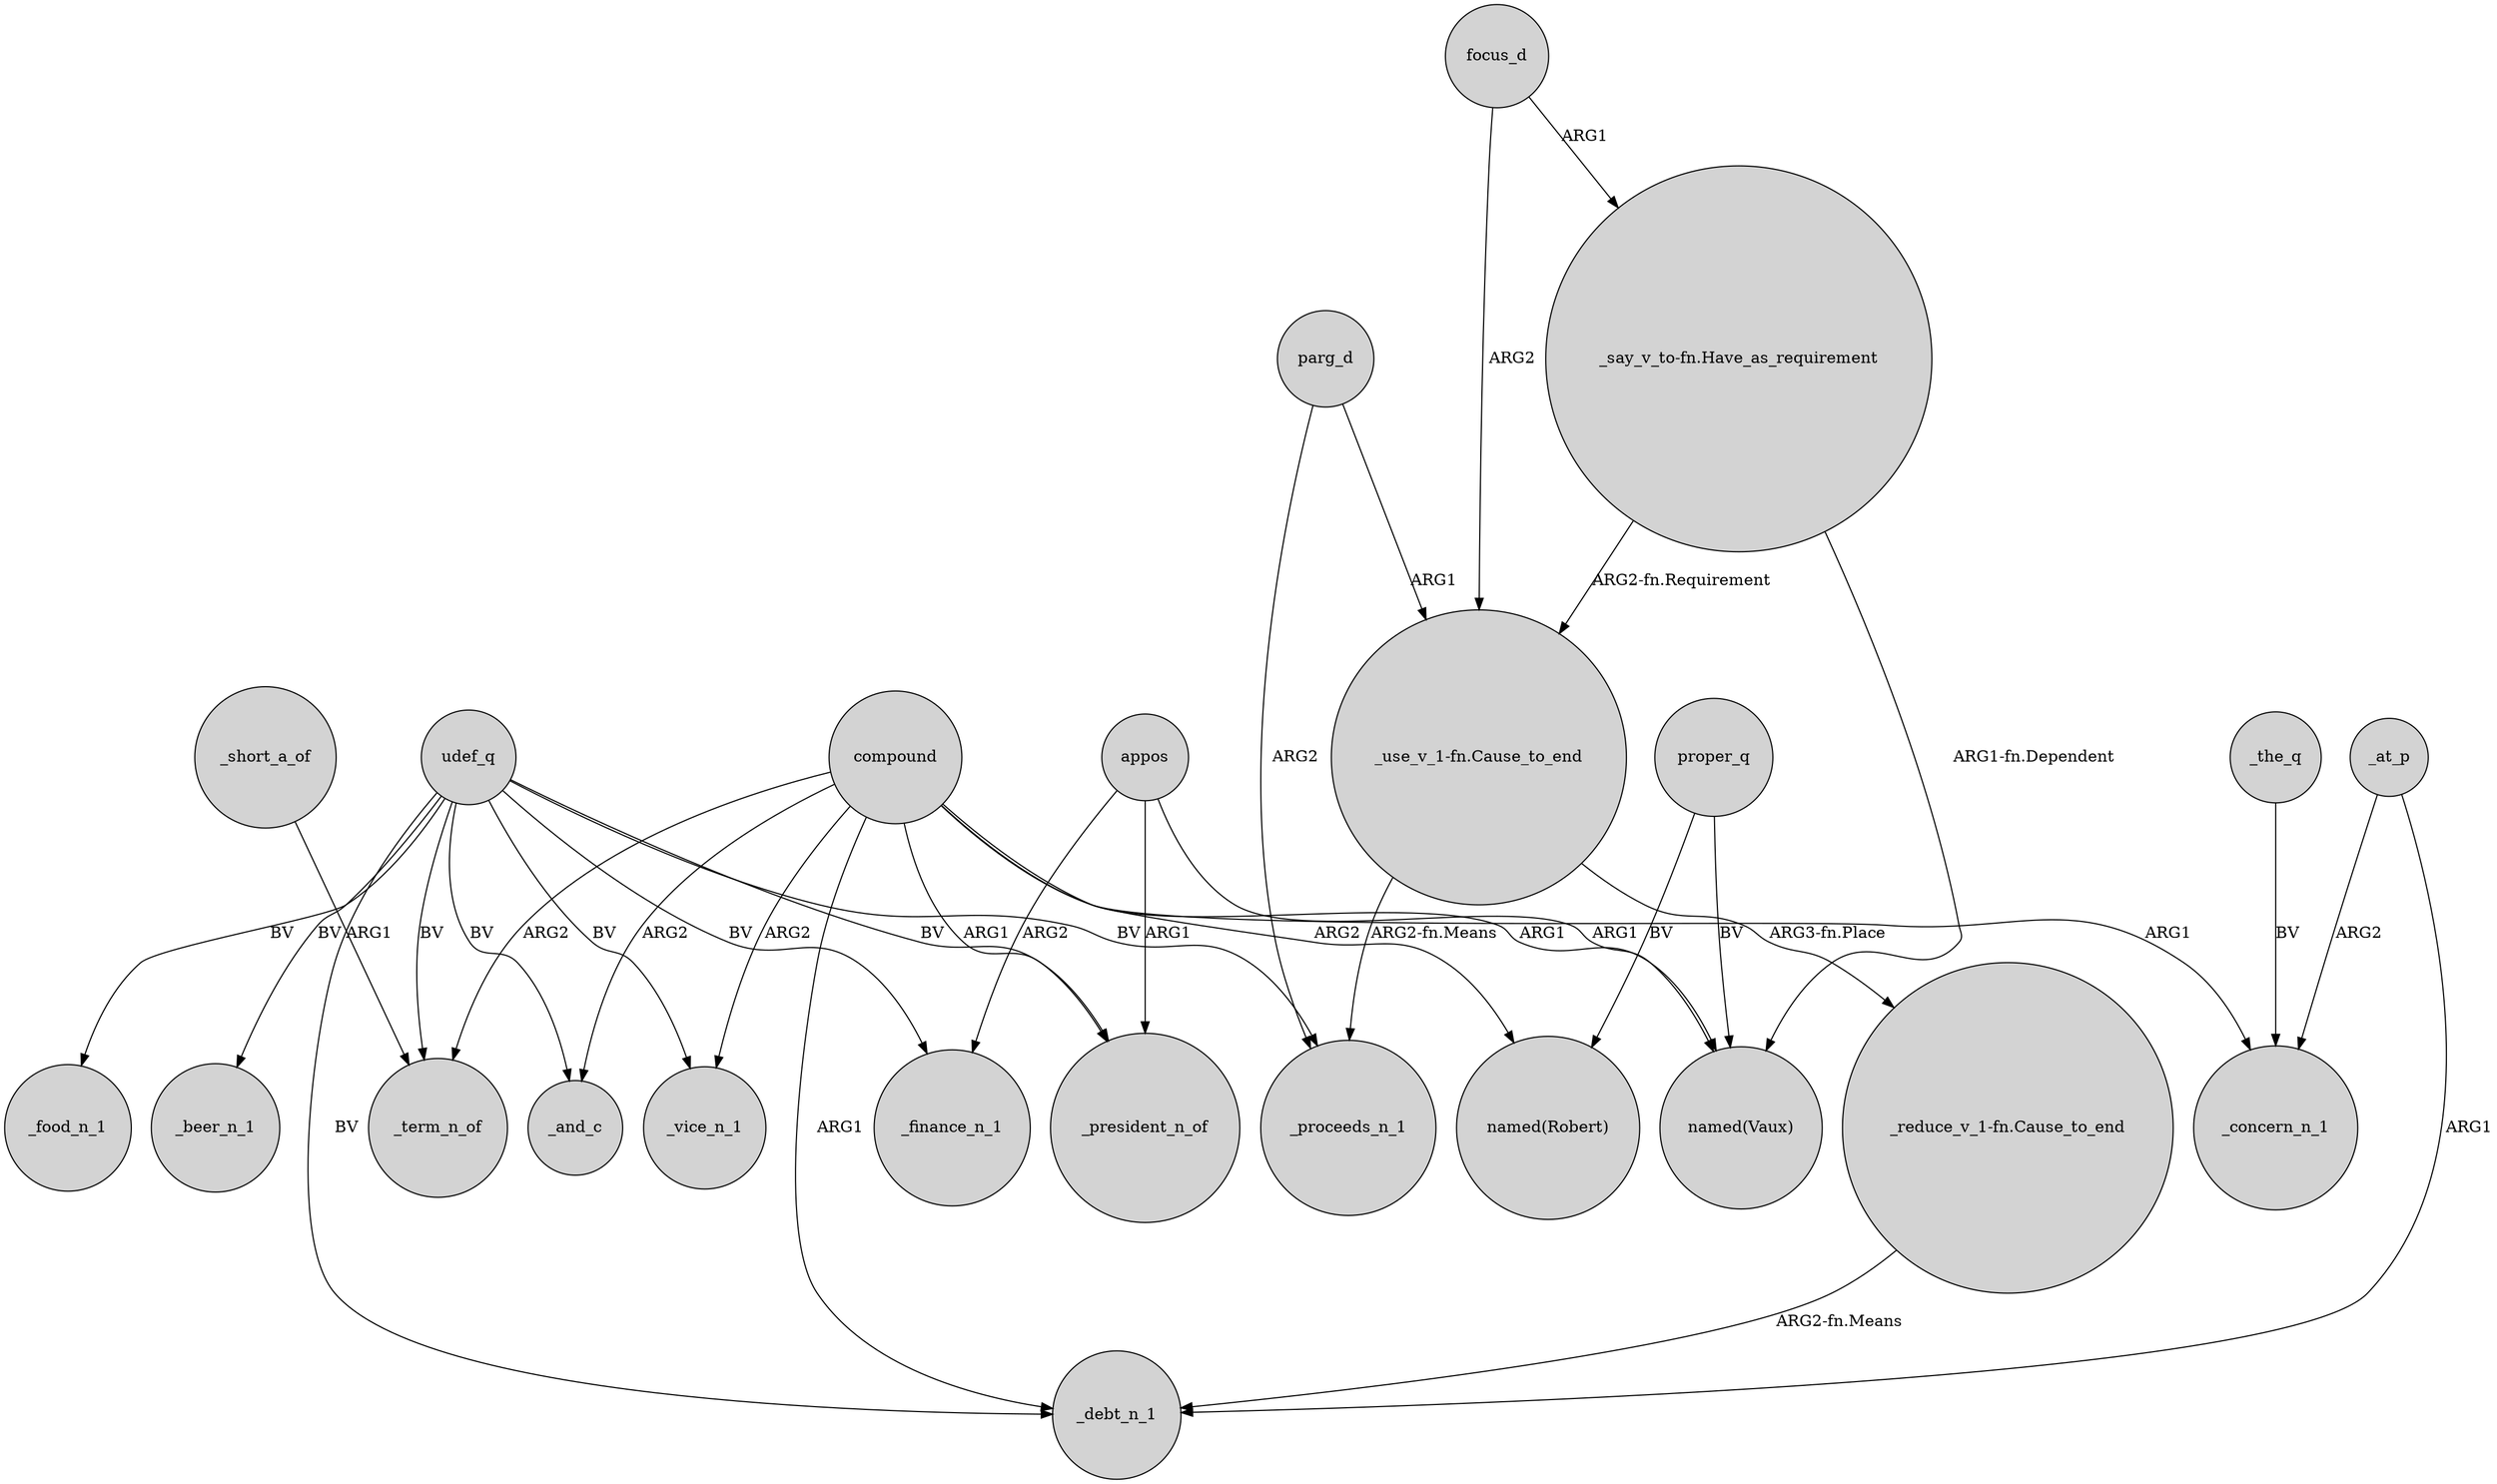 digraph {
	node [shape=circle style=filled]
	udef_q -> _term_n_of [label=BV]
	udef_q -> _finance_n_1 [label=BV]
	compound -> _term_n_of [label=ARG2]
	focus_d -> "_say_v_to-fn.Have_as_requirement" [label=ARG1]
	compound -> "named(Vaux)" [label=ARG1]
	parg_d -> _proceeds_n_1 [label=ARG2]
	focus_d -> "_use_v_1-fn.Cause_to_end" [label=ARG2]
	udef_q -> _and_c [label=BV]
	_the_q -> _concern_n_1 [label=BV]
	compound -> _and_c [label=ARG2]
	_at_p -> _debt_n_1 [label=ARG1]
	udef_q -> _vice_n_1 [label=BV]
	"_say_v_to-fn.Have_as_requirement" -> "_use_v_1-fn.Cause_to_end" [label="ARG2-fn.Requirement"]
	udef_q -> _debt_n_1 [label=BV]
	compound -> "named(Robert)" [label=ARG2]
	proper_q -> "named(Vaux)" [label=BV]
	parg_d -> "_use_v_1-fn.Cause_to_end" [label=ARG1]
	udef_q -> _proceeds_n_1 [label=BV]
	udef_q -> _food_n_1 [label=BV]
	compound -> _concern_n_1 [label=ARG1]
	"_use_v_1-fn.Cause_to_end" -> "_reduce_v_1-fn.Cause_to_end" [label="ARG3-fn.Place"]
	_short_a_of -> _term_n_of [label=ARG1]
	compound -> _vice_n_1 [label=ARG2]
	proper_q -> "named(Robert)" [label=BV]
	compound -> _president_n_of [label=ARG1]
	"_say_v_to-fn.Have_as_requirement" -> "named(Vaux)" [label="ARG1-fn.Dependent"]
	"_use_v_1-fn.Cause_to_end" -> _proceeds_n_1 [label="ARG2-fn.Means"]
	"_reduce_v_1-fn.Cause_to_end" -> _debt_n_1 [label="ARG2-fn.Means"]
	udef_q -> _president_n_of [label=BV]
	compound -> _debt_n_1 [label=ARG1]
	appos -> _finance_n_1 [label=ARG2]
	appos -> "named(Vaux)" [label=ARG1]
	udef_q -> _beer_n_1 [label=BV]
	appos -> _president_n_of [label=ARG1]
	_at_p -> _concern_n_1 [label=ARG2]
}

